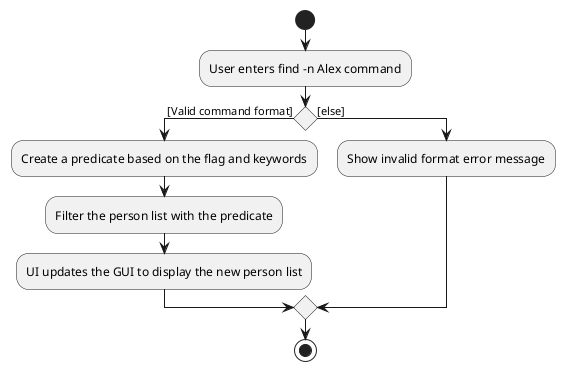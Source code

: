 @startuml

start
:User enters find -n Alex command;
if () then ([Valid command format])
  :Create a predicate based on the flag and keywords;
  :Filter the person list with the predicate;
  :UI updates the GUI to display the new person list;
else ([else])
  :Show invalid format error message;
endif

stop

@enduml